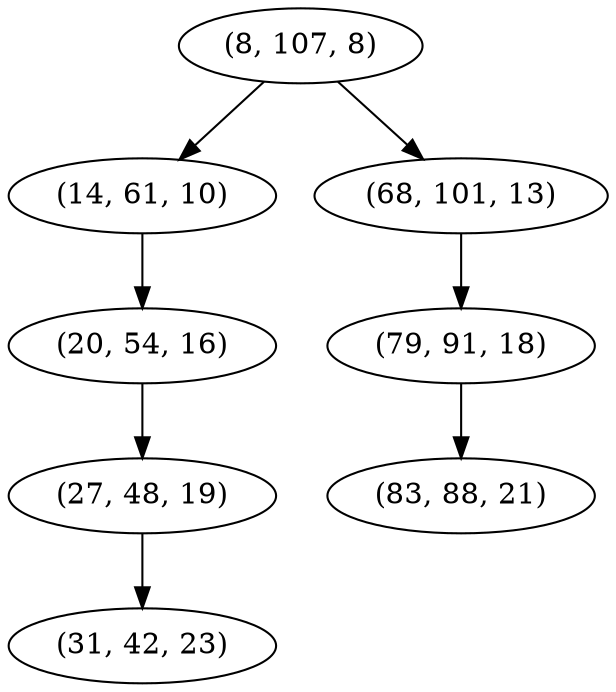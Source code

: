 digraph tree {
    "(8, 107, 8)";
    "(14, 61, 10)";
    "(20, 54, 16)";
    "(27, 48, 19)";
    "(31, 42, 23)";
    "(68, 101, 13)";
    "(79, 91, 18)";
    "(83, 88, 21)";
    "(8, 107, 8)" -> "(14, 61, 10)";
    "(8, 107, 8)" -> "(68, 101, 13)";
    "(14, 61, 10)" -> "(20, 54, 16)";
    "(20, 54, 16)" -> "(27, 48, 19)";
    "(27, 48, 19)" -> "(31, 42, 23)";
    "(68, 101, 13)" -> "(79, 91, 18)";
    "(79, 91, 18)" -> "(83, 88, 21)";
}
